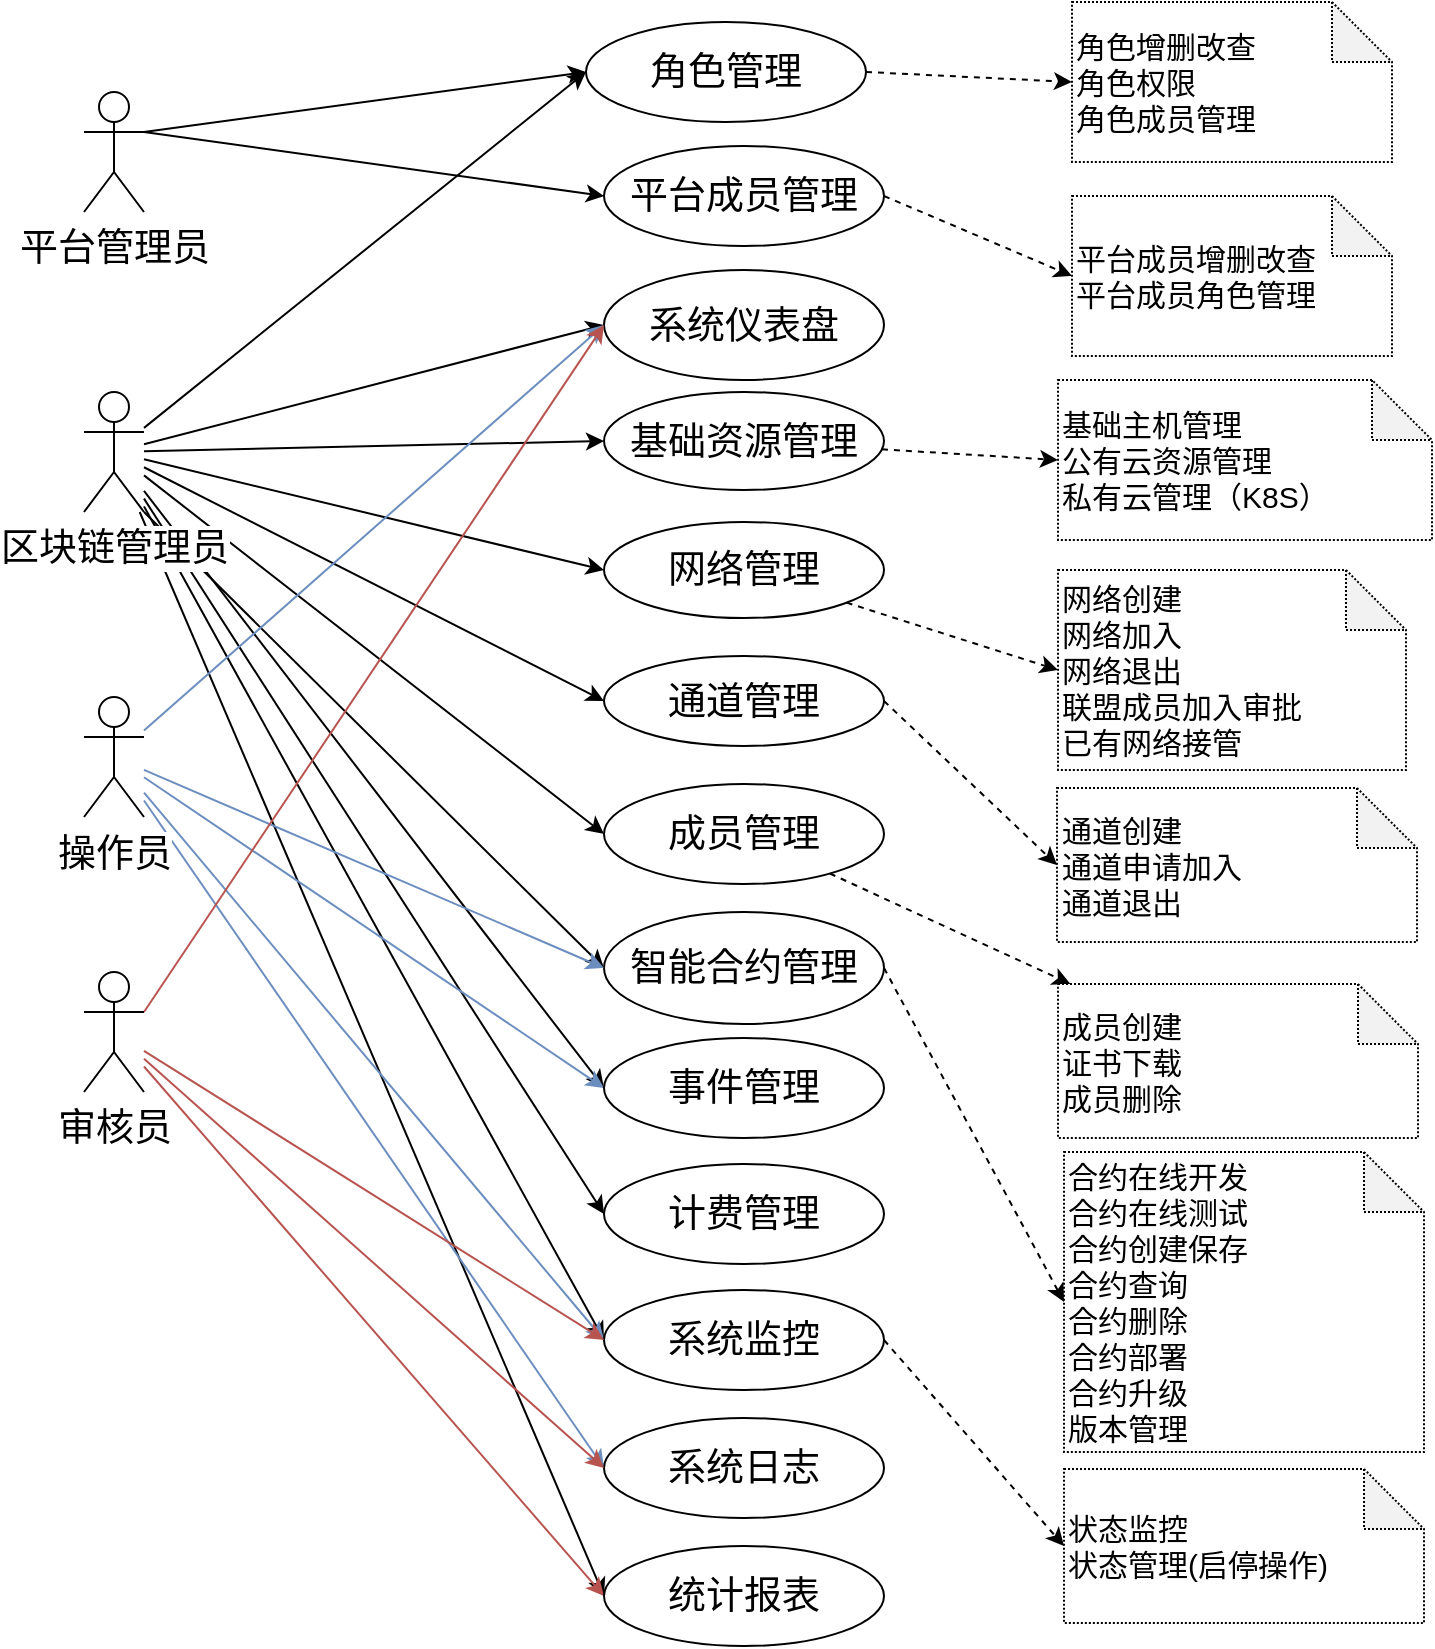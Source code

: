 <mxfile version="12.2.3" type="github" pages="1">
  <diagram id="oozkSbW9tRgO9davWDht" name="Ã§Â¬Â¬ 1 Ã©Â¡Âµ">
    <mxGraphModel dx="932" dy="569" grid="0" gridSize="10" guides="1" tooltips="1" connect="1" arrows="1" fold="1" page="1" pageScale="1" pageWidth="1527" pageHeight="1169" math="0" shadow="0">
      <root>
        <mxCell id="0"/>
        <mxCell id="1" parent="0"/>
        <mxCell id="0qH-9EDrpJP9-Y-19pUg-6" style="rounded=0;orthogonalLoop=1;jettySize=auto;html=1;fontSize=19;entryX=0;entryY=0.5;entryDx=0;entryDy=0;" parent="1" source="0qH-9EDrpJP9-Y-19pUg-1" target="0qH-9EDrpJP9-Y-19pUg-5" edge="1">
          <mxGeometry relative="1" as="geometry"/>
        </mxCell>
        <mxCell id="0qH-9EDrpJP9-Y-19pUg-7" style="edgeStyle=none;rounded=0;orthogonalLoop=1;jettySize=auto;html=1;entryX=0;entryY=0.5;entryDx=0;entryDy=0;fontSize=19;" parent="1" source="0qH-9EDrpJP9-Y-19pUg-1" target="0qH-9EDrpJP9-Y-19pUg-2" edge="1">
          <mxGeometry relative="1" as="geometry"/>
        </mxCell>
        <mxCell id="0qH-9EDrpJP9-Y-19pUg-8" style="edgeStyle=none;rounded=0;orthogonalLoop=1;jettySize=auto;html=1;entryX=0;entryY=0.5;entryDx=0;entryDy=0;fontSize=19;" parent="1" source="0qH-9EDrpJP9-Y-19pUg-1" target="0qH-9EDrpJP9-Y-19pUg-4" edge="1">
          <mxGeometry relative="1" as="geometry"/>
        </mxCell>
        <mxCell id="0qH-9EDrpJP9-Y-19pUg-9" style="edgeStyle=none;rounded=0;orthogonalLoop=1;jettySize=auto;html=1;entryX=0;entryY=0.5;entryDx=0;entryDy=0;fontSize=19;" parent="1" source="0qH-9EDrpJP9-Y-19pUg-1" target="0qH-9EDrpJP9-Y-19pUg-3" edge="1">
          <mxGeometry relative="1" as="geometry"/>
        </mxCell>
        <mxCell id="0qH-9EDrpJP9-Y-19pUg-17" style="edgeStyle=none;rounded=0;orthogonalLoop=1;jettySize=auto;html=1;entryX=0;entryY=0.5;entryDx=0;entryDy=0;fontSize=19;" parent="1" source="0qH-9EDrpJP9-Y-19pUg-1" target="0qH-9EDrpJP9-Y-19pUg-16" edge="1">
          <mxGeometry relative="1" as="geometry"/>
        </mxCell>
        <mxCell id="0qH-9EDrpJP9-Y-19pUg-19" style="edgeStyle=none;rounded=0;orthogonalLoop=1;jettySize=auto;html=1;exitX=1;exitY=1;exitDx=0;exitDy=0;exitPerimeter=0;entryX=0;entryY=0.5;entryDx=0;entryDy=0;fontSize=19;" parent="1" source="0qH-9EDrpJP9-Y-19pUg-1" target="0qH-9EDrpJP9-Y-19pUg-18" edge="1">
          <mxGeometry relative="1" as="geometry"/>
        </mxCell>
        <mxCell id="0qH-9EDrpJP9-Y-19pUg-35" style="edgeStyle=none;rounded=0;orthogonalLoop=1;jettySize=auto;html=1;entryX=0;entryY=0.5;entryDx=0;entryDy=0;fontSize=19;" parent="1" source="0qH-9EDrpJP9-Y-19pUg-1" target="0qH-9EDrpJP9-Y-19pUg-34" edge="1">
          <mxGeometry relative="1" as="geometry"/>
        </mxCell>
        <mxCell id="0qH-9EDrpJP9-Y-19pUg-37" style="edgeStyle=none;rounded=0;orthogonalLoop=1;jettySize=auto;html=1;entryX=0;entryY=0.5;entryDx=0;entryDy=0;fontSize=19;" parent="1" source="0qH-9EDrpJP9-Y-19pUg-1" target="0qH-9EDrpJP9-Y-19pUg-32" edge="1">
          <mxGeometry relative="1" as="geometry"/>
        </mxCell>
        <mxCell id="0qH-9EDrpJP9-Y-19pUg-48" style="edgeStyle=none;rounded=0;orthogonalLoop=1;jettySize=auto;html=1;entryX=0;entryY=0.5;entryDx=0;entryDy=0;fontSize=19;" parent="1" source="0qH-9EDrpJP9-Y-19pUg-1" target="0qH-9EDrpJP9-Y-19pUg-46" edge="1">
          <mxGeometry relative="1" as="geometry"/>
        </mxCell>
        <mxCell id="ZpZ45_vEI-XIFmBjgbPw-2" style="rounded=0;orthogonalLoop=1;jettySize=auto;html=1;entryX=0;entryY=0.5;entryDx=0;entryDy=0;" parent="1" source="0qH-9EDrpJP9-Y-19pUg-1" target="ZpZ45_vEI-XIFmBjgbPw-1" edge="1">
          <mxGeometry relative="1" as="geometry"/>
        </mxCell>
        <mxCell id="ZpZ45_vEI-XIFmBjgbPw-5" style="edgeStyle=none;rounded=0;orthogonalLoop=1;jettySize=auto;html=1;entryX=0;entryY=0.5;entryDx=0;entryDy=0;" parent="1" source="0qH-9EDrpJP9-Y-19pUg-1" target="ZpZ45_vEI-XIFmBjgbPw-4" edge="1">
          <mxGeometry relative="1" as="geometry"/>
        </mxCell>
        <mxCell id="0qH-9EDrpJP9-Y-19pUg-1" value="区块链管理员" style="shape=umlActor;verticalLabelPosition=bottom;labelBackgroundColor=#ffffff;verticalAlign=top;html=1;fontSize=19;" parent="1" vertex="1">
          <mxGeometry x="260" y="220" width="30" height="60" as="geometry"/>
        </mxCell>
        <mxCell id="8plSU3mydQgTcdB5nCTO-7" style="edgeStyle=none;rounded=0;orthogonalLoop=1;jettySize=auto;html=1;entryX=0;entryY=0.5;entryDx=0;entryDy=0;entryPerimeter=0;dashed=1;fontSize=15;" parent="1" source="0qH-9EDrpJP9-Y-19pUg-2" target="8plSU3mydQgTcdB5nCTO-4" edge="1">
          <mxGeometry relative="1" as="geometry"/>
        </mxCell>
        <mxCell id="0qH-9EDrpJP9-Y-19pUg-2" value="网络管理&lt;br style=&quot;font-size: 19px;&quot;&gt;" style="ellipse;whiteSpace=wrap;html=1;fontSize=19;" parent="1" vertex="1">
          <mxGeometry x="520" y="285" width="140" height="48" as="geometry"/>
        </mxCell>
        <mxCell id="8plSU3mydQgTcdB5nCTO-9" style="edgeStyle=none;rounded=0;orthogonalLoop=1;jettySize=auto;html=1;dashed=1;fontSize=15;" parent="1" source="0qH-9EDrpJP9-Y-19pUg-3" target="8plSU3mydQgTcdB5nCTO-8" edge="1">
          <mxGeometry relative="1" as="geometry"/>
        </mxCell>
        <mxCell id="0qH-9EDrpJP9-Y-19pUg-3" value="成员管理" style="ellipse;whiteSpace=wrap;html=1;fontSize=19;" parent="1" vertex="1">
          <mxGeometry x="520" y="416" width="140" height="50" as="geometry"/>
        </mxCell>
        <mxCell id="0qH-9EDrpJP9-Y-19pUg-4" value="通道管理" style="ellipse;whiteSpace=wrap;html=1;fontSize=19;" parent="1" vertex="1">
          <mxGeometry x="520" y="352" width="140" height="45" as="geometry"/>
        </mxCell>
        <mxCell id="0qH-9EDrpJP9-Y-19pUg-5" value="角色管理" style="ellipse;whiteSpace=wrap;html=1;fontSize=19;" parent="1" vertex="1">
          <mxGeometry x="511" y="35" width="140" height="50" as="geometry"/>
        </mxCell>
        <mxCell id="8plSU3mydQgTcdB5nCTO-3" style="edgeStyle=none;rounded=0;orthogonalLoop=1;jettySize=auto;html=1;entryX=0;entryY=0.5;entryDx=0;entryDy=0;entryPerimeter=0;dashed=1;" parent="1" source="0qH-9EDrpJP9-Y-19pUg-16" target="8plSU3mydQgTcdB5nCTO-2" edge="1">
          <mxGeometry relative="1" as="geometry"/>
        </mxCell>
        <mxCell id="0qH-9EDrpJP9-Y-19pUg-16" value="基础资源管理&lt;br style=&quot;font-size: 19px&quot;&gt;" style="ellipse;whiteSpace=wrap;html=1;fontSize=19;" parent="1" vertex="1">
          <mxGeometry x="520" y="220" width="140" height="49" as="geometry"/>
        </mxCell>
        <mxCell id="8plSU3mydQgTcdB5nCTO-11" style="edgeStyle=none;rounded=0;orthogonalLoop=1;jettySize=auto;html=1;entryX=0;entryY=0.5;entryDx=0;entryDy=0;entryPerimeter=0;dashed=1;fontSize=15;exitX=1;exitY=0.5;exitDx=0;exitDy=0;" parent="1" source="0qH-9EDrpJP9-Y-19pUg-18" target="8plSU3mydQgTcdB5nCTO-10" edge="1">
          <mxGeometry relative="1" as="geometry"/>
        </mxCell>
        <mxCell id="0qH-9EDrpJP9-Y-19pUg-18" value="智能合约管理" style="ellipse;whiteSpace=wrap;html=1;fontSize=19;" parent="1" vertex="1">
          <mxGeometry x="520" y="480" width="140" height="56" as="geometry"/>
        </mxCell>
        <mxCell id="0qH-9EDrpJP9-Y-19pUg-31" style="edgeStyle=none;rounded=0;orthogonalLoop=1;jettySize=auto;html=1;entryX=0;entryY=0.5;entryDx=0;entryDy=0;fontSize=19;fillColor=#dae8fc;strokeColor=#6c8ebf;" parent="1" source="0qH-9EDrpJP9-Y-19pUg-29" target="0qH-9EDrpJP9-Y-19pUg-18" edge="1">
          <mxGeometry relative="1" as="geometry"/>
        </mxCell>
        <mxCell id="0qH-9EDrpJP9-Y-19pUg-33" style="edgeStyle=none;rounded=0;orthogonalLoop=1;jettySize=auto;html=1;entryX=0;entryY=0.5;entryDx=0;entryDy=0;fontSize=19;fillColor=#dae8fc;strokeColor=#6c8ebf;" parent="1" source="0qH-9EDrpJP9-Y-19pUg-29" target="0qH-9EDrpJP9-Y-19pUg-32" edge="1">
          <mxGeometry relative="1" as="geometry"/>
        </mxCell>
        <mxCell id="0qH-9EDrpJP9-Y-19pUg-36" style="edgeStyle=none;rounded=0;orthogonalLoop=1;jettySize=auto;html=1;entryX=0;entryY=0.5;entryDx=0;entryDy=0;fontSize=19;fillColor=#dae8fc;strokeColor=#6c8ebf;" parent="1" source="0qH-9EDrpJP9-Y-19pUg-29" target="0qH-9EDrpJP9-Y-19pUg-34" edge="1">
          <mxGeometry relative="1" as="geometry"/>
        </mxCell>
        <mxCell id="0qH-9EDrpJP9-Y-19pUg-39" style="edgeStyle=none;rounded=0;orthogonalLoop=1;jettySize=auto;html=1;entryX=0;entryY=0.5;entryDx=0;entryDy=0;fontSize=19;fillColor=#dae8fc;strokeColor=#6c8ebf;" parent="1" source="0qH-9EDrpJP9-Y-19pUg-29" target="0qH-9EDrpJP9-Y-19pUg-38" edge="1">
          <mxGeometry relative="1" as="geometry"/>
        </mxCell>
        <mxCell id="ZpZ45_vEI-XIFmBjgbPw-3" style="edgeStyle=none;rounded=0;orthogonalLoop=1;jettySize=auto;html=1;entryX=0;entryY=0.5;entryDx=0;entryDy=0;fillColor=#dae8fc;strokeColor=#6c8ebf;" parent="1" source="0qH-9EDrpJP9-Y-19pUg-29" target="ZpZ45_vEI-XIFmBjgbPw-1" edge="1">
          <mxGeometry relative="1" as="geometry"/>
        </mxCell>
        <mxCell id="0qH-9EDrpJP9-Y-19pUg-29" value="操作员&lt;br style=&quot;font-size: 19px&quot;&gt;" style="shape=umlActor;verticalLabelPosition=bottom;labelBackgroundColor=#ffffff;verticalAlign=top;html=1;fontSize=19;" parent="1" vertex="1">
          <mxGeometry x="260" y="372.5" width="30" height="60" as="geometry"/>
        </mxCell>
        <mxCell id="8plSU3mydQgTcdB5nCTO-13" style="edgeStyle=none;rounded=0;orthogonalLoop=1;jettySize=auto;html=1;entryX=0;entryY=0.5;entryDx=0;entryDy=0;entryPerimeter=0;dashed=1;fontSize=15;exitX=1;exitY=0.5;exitDx=0;exitDy=0;" parent="1" source="0qH-9EDrpJP9-Y-19pUg-32" target="8plSU3mydQgTcdB5nCTO-12" edge="1">
          <mxGeometry relative="1" as="geometry"/>
        </mxCell>
        <mxCell id="0qH-9EDrpJP9-Y-19pUg-32" value="系统监控" style="ellipse;whiteSpace=wrap;html=1;fontSize=19;" parent="1" vertex="1">
          <mxGeometry x="520" y="669" width="140" height="50" as="geometry"/>
        </mxCell>
        <mxCell id="8plSU3mydQgTcdB5nCTO-1" style="rounded=0;orthogonalLoop=1;jettySize=auto;html=1;entryX=0;entryY=0.5;entryDx=0;entryDy=0;entryPerimeter=0;dashed=1;exitX=1;exitY=0.5;exitDx=0;exitDy=0;" parent="1" source="0qH-9EDrpJP9-Y-19pUg-5" target="Ccfd51ajzRlaOkpZHizr-2" edge="1">
          <mxGeometry relative="1" as="geometry"/>
        </mxCell>
        <mxCell id="0qH-9EDrpJP9-Y-19pUg-34" value="系统仪表盘" style="ellipse;whiteSpace=wrap;html=1;fontSize=19;" parent="1" vertex="1">
          <mxGeometry x="520" y="159" width="140" height="55" as="geometry"/>
        </mxCell>
        <mxCell id="0qH-9EDrpJP9-Y-19pUg-38" value="系统日志" style="ellipse;whiteSpace=wrap;html=1;fontSize=19;" parent="1" vertex="1">
          <mxGeometry x="520" y="733" width="140" height="50" as="geometry"/>
        </mxCell>
        <mxCell id="0qH-9EDrpJP9-Y-19pUg-43" style="edgeStyle=none;rounded=0;orthogonalLoop=1;jettySize=auto;html=1;entryX=0;entryY=0.5;entryDx=0;entryDy=0;fontSize=19;exitX=1;exitY=0.333;exitDx=0;exitDy=0;exitPerimeter=0;fillColor=#f8cecc;strokeColor=#b85450;" parent="1" source="0qH-9EDrpJP9-Y-19pUg-40" target="0qH-9EDrpJP9-Y-19pUg-34" edge="1">
          <mxGeometry relative="1" as="geometry"/>
        </mxCell>
        <mxCell id="0qH-9EDrpJP9-Y-19pUg-44" style="edgeStyle=none;rounded=0;orthogonalLoop=1;jettySize=auto;html=1;entryX=0;entryY=0.5;entryDx=0;entryDy=0;fontSize=19;fillColor=#f8cecc;strokeColor=#b85450;" parent="1" source="0qH-9EDrpJP9-Y-19pUg-40" target="0qH-9EDrpJP9-Y-19pUg-38" edge="1">
          <mxGeometry relative="1" as="geometry"/>
        </mxCell>
        <mxCell id="0qH-9EDrpJP9-Y-19pUg-45" style="edgeStyle=none;rounded=0;orthogonalLoop=1;jettySize=auto;html=1;entryX=0;entryY=0.5;entryDx=0;entryDy=0;fontSize=19;fillColor=#f8cecc;strokeColor=#b85450;" parent="1" source="0qH-9EDrpJP9-Y-19pUg-40" target="0qH-9EDrpJP9-Y-19pUg-32" edge="1">
          <mxGeometry relative="1" as="geometry"/>
        </mxCell>
        <mxCell id="0qH-9EDrpJP9-Y-19pUg-47" style="edgeStyle=none;rounded=0;orthogonalLoop=1;jettySize=auto;html=1;entryX=0;entryY=0.5;entryDx=0;entryDy=0;fontSize=19;fillColor=#f8cecc;strokeColor=#b85450;" parent="1" source="0qH-9EDrpJP9-Y-19pUg-40" target="0qH-9EDrpJP9-Y-19pUg-46" edge="1">
          <mxGeometry relative="1" as="geometry"/>
        </mxCell>
        <mxCell id="0qH-9EDrpJP9-Y-19pUg-40" value="审核员" style="shape=umlActor;verticalLabelPosition=bottom;labelBackgroundColor=#ffffff;verticalAlign=top;html=1;fontSize=19;" parent="1" vertex="1">
          <mxGeometry x="260" y="510" width="30" height="60" as="geometry"/>
        </mxCell>
        <mxCell id="0qH-9EDrpJP9-Y-19pUg-46" value="统计报表" style="ellipse;whiteSpace=wrap;html=1;fontSize=19;" parent="1" vertex="1">
          <mxGeometry x="520" y="797" width="140" height="50" as="geometry"/>
        </mxCell>
        <mxCell id="Ccfd51ajzRlaOkpZHizr-2" value="角色增删改查&lt;br style=&quot;font-size: 15px&quot;&gt;角色权限&lt;br&gt;角色成员管理" style="shape=note;whiteSpace=wrap;html=1;backgroundOutline=1;darkOpacity=0.05;fontSize=15;align=left;dashed=1;dashPattern=1 1;" parent="1" vertex="1">
          <mxGeometry x="754" y="25" width="160" height="80" as="geometry"/>
        </mxCell>
        <mxCell id="8plSU3mydQgTcdB5nCTO-2" value="基础主机管理&lt;br style=&quot;font-size: 15px;&quot;&gt;公有云资源管理&lt;br style=&quot;font-size: 15px;&quot;&gt;私有云管理（K8S）&lt;br style=&quot;font-size: 15px;&quot;&gt;" style="shape=note;whiteSpace=wrap;html=1;backgroundOutline=1;darkOpacity=0.05;fontSize=15;align=left;dashed=1;dashPattern=1 1;" parent="1" vertex="1">
          <mxGeometry x="747" y="214" width="187" height="80" as="geometry"/>
        </mxCell>
        <mxCell id="8plSU3mydQgTcdB5nCTO-6" value="" style="edgeStyle=none;rounded=0;orthogonalLoop=1;jettySize=auto;html=1;dashed=1;fontSize=15;exitX=1;exitY=0.5;exitDx=0;exitDy=0;entryX=0;entryY=0.5;entryDx=0;entryDy=0;entryPerimeter=0;" parent="1" source="0qH-9EDrpJP9-Y-19pUg-4" target="8plSU3mydQgTcdB5nCTO-5" edge="1">
          <mxGeometry relative="1" as="geometry"/>
        </mxCell>
        <mxCell id="8plSU3mydQgTcdB5nCTO-4" value="网络创建&lt;br&gt;网络加入&lt;br&gt;网络退出&lt;br&gt;联盟成员加入审批&lt;br&gt;已有网络接管&lt;br style=&quot;font-size: 15px&quot;&gt;" style="shape=note;whiteSpace=wrap;html=1;backgroundOutline=1;darkOpacity=0.05;fontSize=15;align=left;dashed=1;dashPattern=1 1;" parent="1" vertex="1">
          <mxGeometry x="747" y="309" width="174" height="100" as="geometry"/>
        </mxCell>
        <mxCell id="8plSU3mydQgTcdB5nCTO-5" value="通道创建&lt;br&gt;通道申请加入&lt;br&gt;通道退出&lt;br style=&quot;font-size: 15px&quot;&gt;" style="shape=note;whiteSpace=wrap;html=1;backgroundOutline=1;darkOpacity=0.05;fontSize=15;align=left;dashed=1;dashPattern=1 1;" parent="1" vertex="1">
          <mxGeometry x="746.5" y="418" width="180" height="77" as="geometry"/>
        </mxCell>
        <mxCell id="8plSU3mydQgTcdB5nCTO-8" value="成员创建&lt;br&gt;证书下载&lt;br&gt;成员删除&lt;br style=&quot;font-size: 15px&quot;&gt;" style="shape=note;whiteSpace=wrap;html=1;backgroundOutline=1;darkOpacity=0.05;fontSize=15;align=left;dashed=1;dashPattern=1 1;" parent="1" vertex="1">
          <mxGeometry x="747" y="516" width="180" height="77" as="geometry"/>
        </mxCell>
        <mxCell id="8plSU3mydQgTcdB5nCTO-10" value="合约在线开发&lt;br&gt;合约在线测试&lt;br&gt;合约创建保存&lt;br&gt;合约查询&lt;br&gt;合约删除&lt;br&gt;合约部署&lt;br&gt;合约升级&lt;br&gt;版本管理&lt;br style=&quot;font-size: 15px&quot;&gt;" style="shape=note;whiteSpace=wrap;html=1;backgroundOutline=1;darkOpacity=0.05;fontSize=15;align=left;dashed=1;dashPattern=1 1;" parent="1" vertex="1">
          <mxGeometry x="750" y="600" width="180" height="150" as="geometry"/>
        </mxCell>
        <mxCell id="8plSU3mydQgTcdB5nCTO-12" value="状态监控&lt;br&gt;状态管理(启停操作)&lt;br style=&quot;font-size: 15px&quot;&gt;" style="shape=note;whiteSpace=wrap;html=1;backgroundOutline=1;darkOpacity=0.05;fontSize=15;align=left;dashed=1;dashPattern=1 1;" parent="1" vertex="1">
          <mxGeometry x="750" y="758.5" width="180" height="77" as="geometry"/>
        </mxCell>
        <mxCell id="ZpZ45_vEI-XIFmBjgbPw-1" value="事件管理" style="ellipse;whiteSpace=wrap;html=1;fontSize=19;" parent="1" vertex="1">
          <mxGeometry x="520" y="543" width="140" height="50" as="geometry"/>
        </mxCell>
        <mxCell id="ZpZ45_vEI-XIFmBjgbPw-4" value="计费管理" style="ellipse;whiteSpace=wrap;html=1;fontSize=19;" parent="1" vertex="1">
          <mxGeometry x="520" y="606" width="140" height="50" as="geometry"/>
        </mxCell>
        <mxCell id="s-LMiSfw2OvxJg3AGcIB-1" value="平台管理员" style="shape=umlActor;verticalLabelPosition=bottom;labelBackgroundColor=#ffffff;verticalAlign=top;html=1;fontSize=19;" parent="1" vertex="1">
          <mxGeometry x="260" y="70" width="30" height="60" as="geometry"/>
        </mxCell>
        <mxCell id="s-LMiSfw2OvxJg3AGcIB-5" value="平台成员管理" style="ellipse;whiteSpace=wrap;html=1;fontSize=19;" parent="1" vertex="1">
          <mxGeometry x="520" y="97" width="140" height="50" as="geometry"/>
        </mxCell>
        <mxCell id="s-LMiSfw2OvxJg3AGcIB-7" value="" style="endArrow=classic;html=1;fontSize=12;exitX=1;exitY=0.333;exitDx=0;exitDy=0;exitPerimeter=0;entryX=0;entryY=0.5;entryDx=0;entryDy=0;" parent="1" source="s-LMiSfw2OvxJg3AGcIB-1" target="0qH-9EDrpJP9-Y-19pUg-5" edge="1">
          <mxGeometry width="50" height="50" relative="1" as="geometry">
            <mxPoint x="333" y="87" as="sourcePoint"/>
            <mxPoint x="383" y="37" as="targetPoint"/>
          </mxGeometry>
        </mxCell>
        <mxCell id="s-LMiSfw2OvxJg3AGcIB-8" value="" style="endArrow=classic;html=1;fontSize=12;exitX=1;exitY=0.333;exitDx=0;exitDy=0;exitPerimeter=0;entryX=0;entryY=0.5;entryDx=0;entryDy=0;" parent="1" source="s-LMiSfw2OvxJg3AGcIB-1" target="s-LMiSfw2OvxJg3AGcIB-5" edge="1">
          <mxGeometry width="50" height="50" relative="1" as="geometry">
            <mxPoint x="339" y="157" as="sourcePoint"/>
            <mxPoint x="389" y="107" as="targetPoint"/>
          </mxGeometry>
        </mxCell>
        <mxCell id="s-LMiSfw2OvxJg3AGcIB-9" value="平台成员增删改查&lt;br&gt;平台成员角色管理&lt;br style=&quot;font-size: 15px&quot;&gt;" style="shape=note;whiteSpace=wrap;html=1;backgroundOutline=1;darkOpacity=0.05;fontSize=15;align=left;dashed=1;dashPattern=1 1;" parent="1" vertex="1">
          <mxGeometry x="754" y="122" width="160" height="80" as="geometry"/>
        </mxCell>
        <mxCell id="s-LMiSfw2OvxJg3AGcIB-11" value="" style="endArrow=classic;html=1;fontSize=12;exitX=1;exitY=0.5;exitDx=0;exitDy=0;entryX=0;entryY=0.5;entryDx=0;entryDy=0;entryPerimeter=0;dashed=1;" parent="1" source="s-LMiSfw2OvxJg3AGcIB-5" target="s-LMiSfw2OvxJg3AGcIB-9" edge="1">
          <mxGeometry width="50" height="50" relative="1" as="geometry">
            <mxPoint x="694" y="161" as="sourcePoint"/>
            <mxPoint x="744" y="161" as="targetPoint"/>
          </mxGeometry>
        </mxCell>
      </root>
    </mxGraphModel>
  </diagram>
</mxfile>
